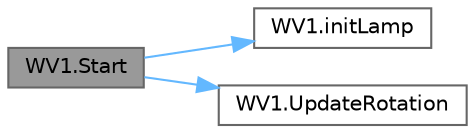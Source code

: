 digraph "WV1.Start"
{
 // LATEX_PDF_SIZE
  bgcolor="transparent";
  edge [fontname=Helvetica,fontsize=10,labelfontname=Helvetica,labelfontsize=10];
  node [fontname=Helvetica,fontsize=10,shape=box,height=0.2,width=0.4];
  rankdir="LR";
  Node1 [id="Node000001",label="WV1.Start",height=0.2,width=0.4,color="gray40", fillcolor="grey60", style="filled", fontcolor="black",tooltip="This method initializes the WV1 instance, sets the initial rotation of the switch and initializes the..."];
  Node1 -> Node2 [id="edge1_Node000001_Node000002",color="steelblue1",style="solid",tooltip=" "];
  Node2 [id="Node000002",label="WV1.initLamp",height=0.2,width=0.4,color="grey40", fillcolor="white", style="filled",URL="$class_w_v1.html#a235f1dc9d9cc381bfb022082ce54c713",tooltip="This method initialises the switches lamp."];
  Node1 -> Node3 [id="edge2_Node000001_Node000003",color="steelblue1",style="solid",tooltip=" "];
  Node3 [id="Node000003",label="WV1.UpdateRotation",height=0.2,width=0.4,color="grey40", fillcolor="white", style="filled",URL="$class_w_v1.html#aedc0b1a7529eb2c4af76a34b3501f073",tooltip="This method updates the rotation of the switch."];
}
